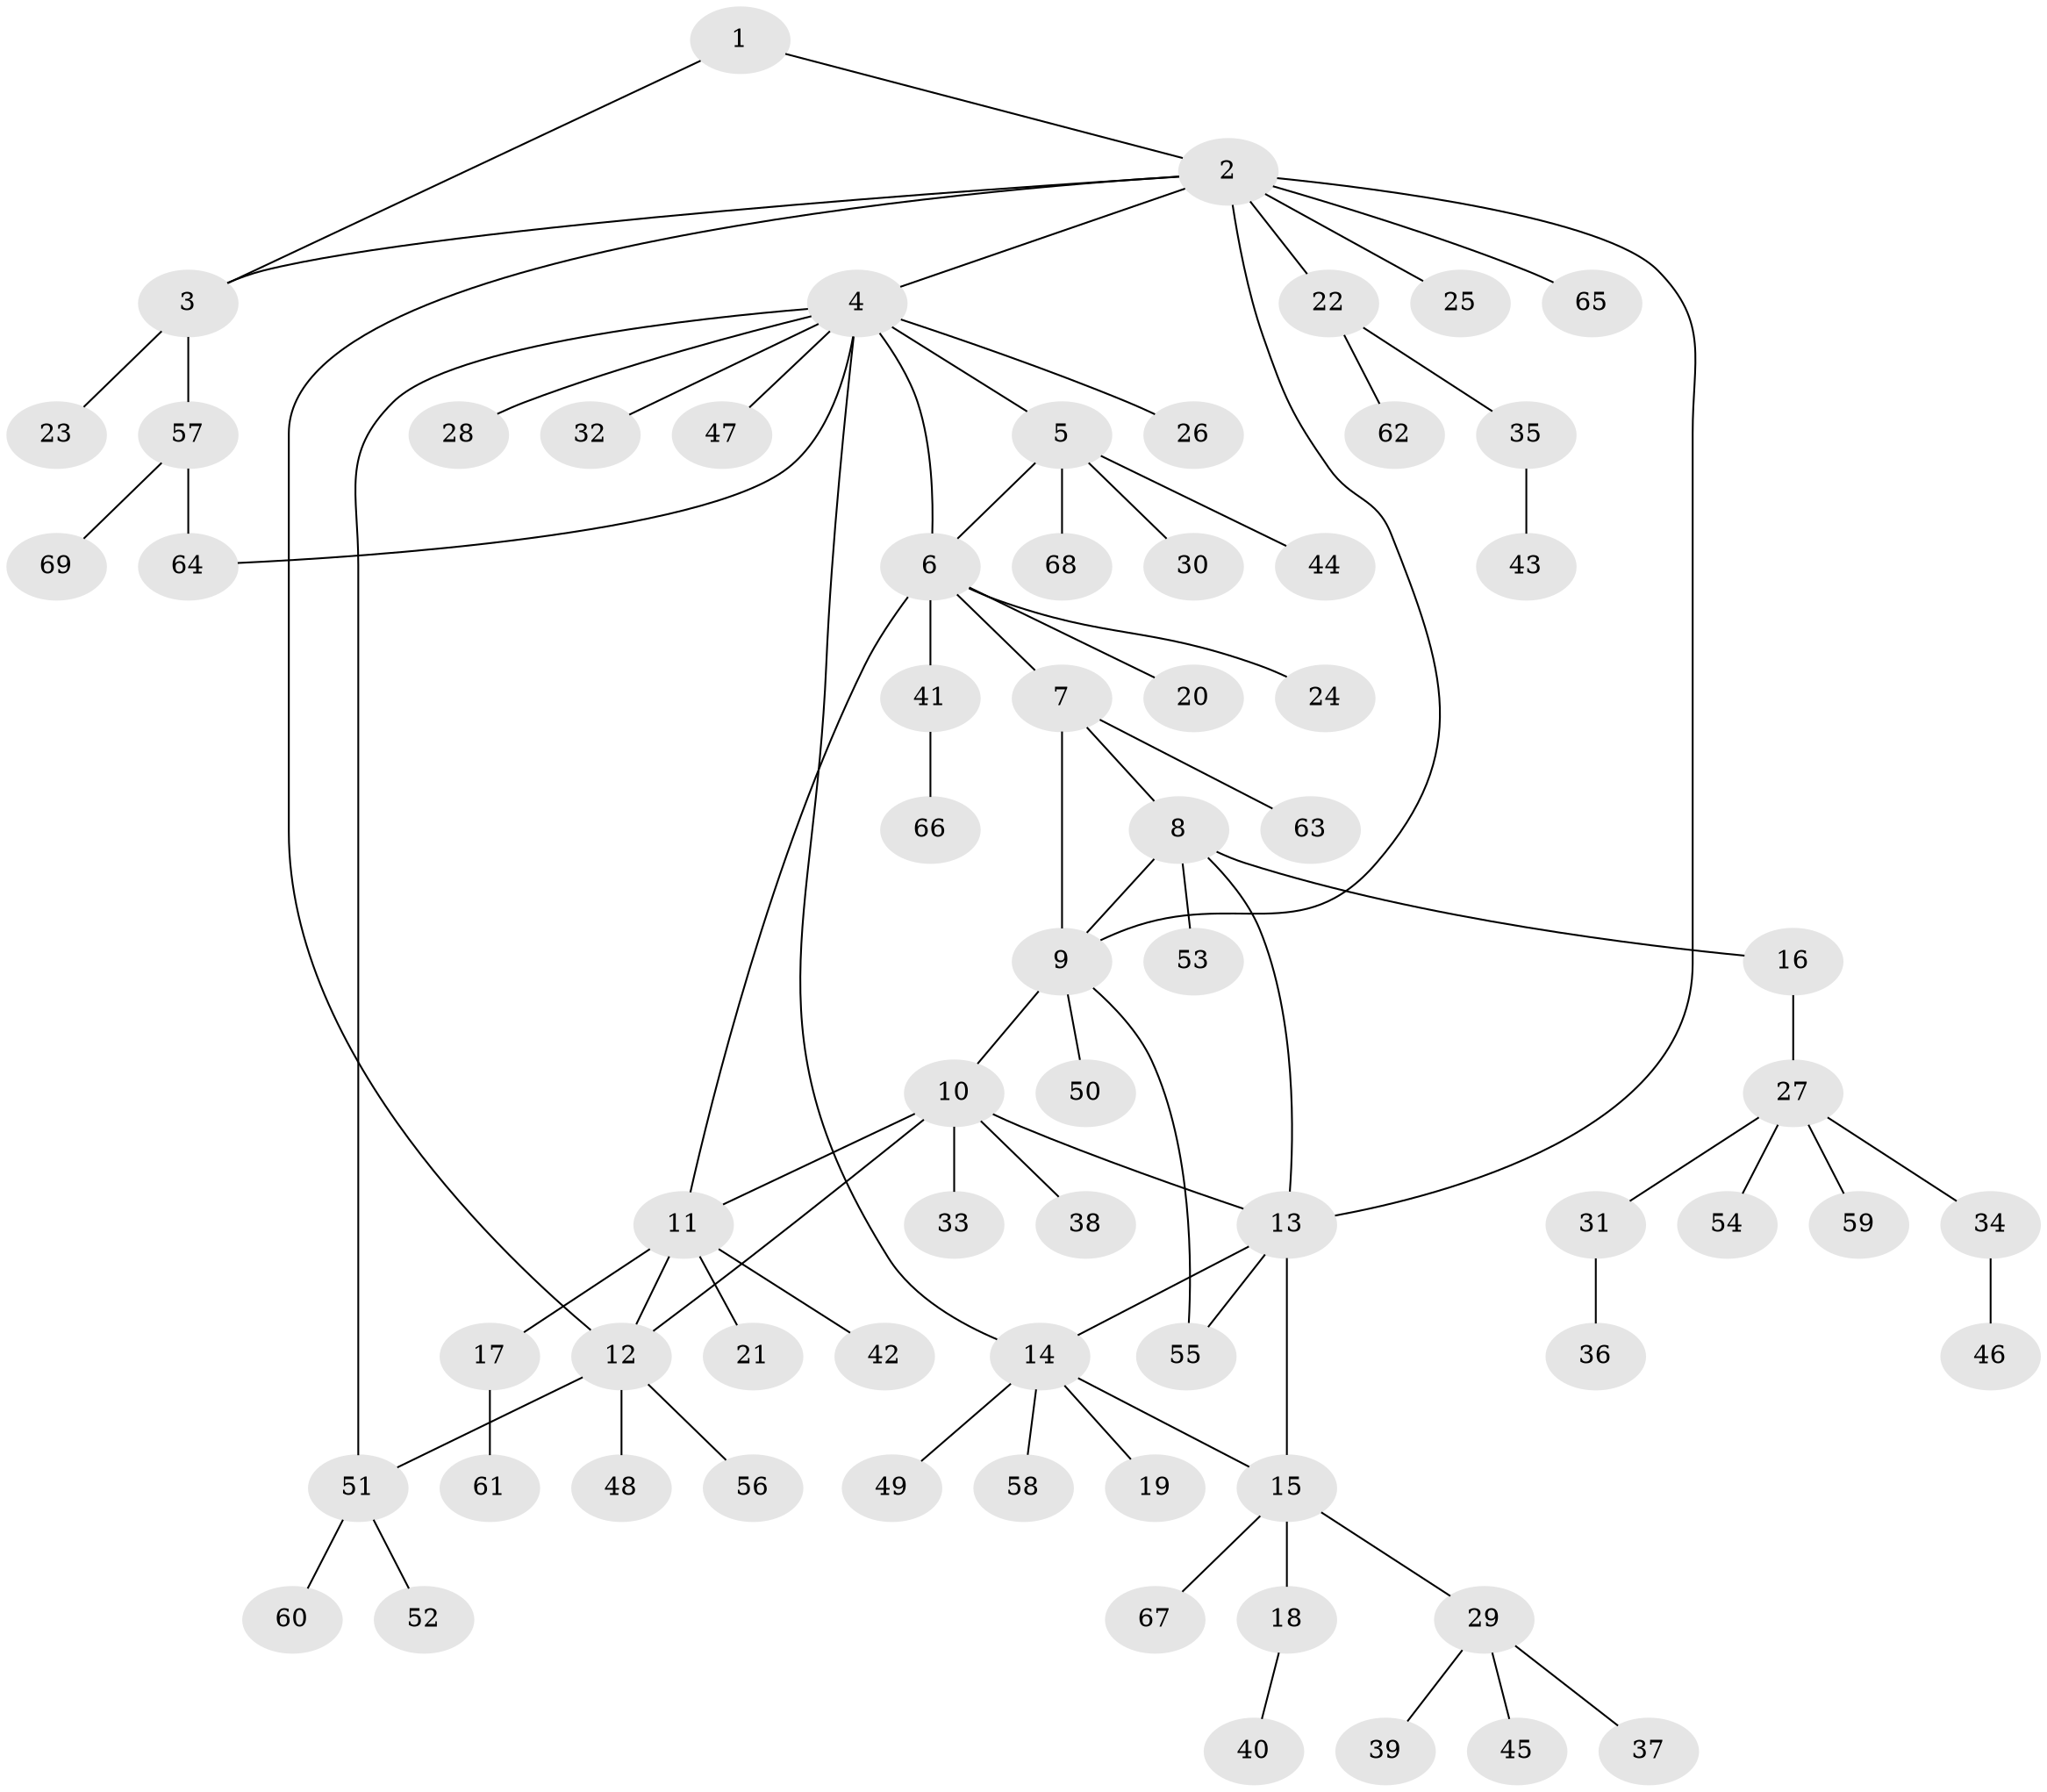 // coarse degree distribution, {18: 0.045454545454545456, 4: 0.045454545454545456, 5: 0.045454545454545456, 2: 0.09090909090909091, 1: 0.7727272727272727}
// Generated by graph-tools (version 1.1) at 2025/19/03/04/25 18:19:51]
// undirected, 69 vertices, 82 edges
graph export_dot {
graph [start="1"]
  node [color=gray90,style=filled];
  1;
  2;
  3;
  4;
  5;
  6;
  7;
  8;
  9;
  10;
  11;
  12;
  13;
  14;
  15;
  16;
  17;
  18;
  19;
  20;
  21;
  22;
  23;
  24;
  25;
  26;
  27;
  28;
  29;
  30;
  31;
  32;
  33;
  34;
  35;
  36;
  37;
  38;
  39;
  40;
  41;
  42;
  43;
  44;
  45;
  46;
  47;
  48;
  49;
  50;
  51;
  52;
  53;
  54;
  55;
  56;
  57;
  58;
  59;
  60;
  61;
  62;
  63;
  64;
  65;
  66;
  67;
  68;
  69;
  1 -- 2;
  1 -- 3;
  2 -- 3;
  2 -- 4;
  2 -- 9;
  2 -- 12;
  2 -- 13;
  2 -- 22;
  2 -- 25;
  2 -- 65;
  3 -- 23;
  3 -- 57;
  4 -- 5;
  4 -- 6;
  4 -- 14;
  4 -- 26;
  4 -- 28;
  4 -- 32;
  4 -- 47;
  4 -- 51;
  4 -- 64;
  5 -- 6;
  5 -- 30;
  5 -- 44;
  5 -- 68;
  6 -- 7;
  6 -- 11;
  6 -- 20;
  6 -- 24;
  6 -- 41;
  7 -- 8;
  7 -- 9;
  7 -- 63;
  8 -- 9;
  8 -- 13;
  8 -- 16;
  8 -- 53;
  9 -- 10;
  9 -- 50;
  9 -- 55;
  10 -- 11;
  10 -- 12;
  10 -- 13;
  10 -- 33;
  10 -- 38;
  11 -- 12;
  11 -- 17;
  11 -- 21;
  11 -- 42;
  12 -- 48;
  12 -- 51;
  12 -- 56;
  13 -- 14;
  13 -- 15;
  13 -- 55;
  14 -- 15;
  14 -- 19;
  14 -- 49;
  14 -- 58;
  15 -- 18;
  15 -- 29;
  15 -- 67;
  16 -- 27;
  17 -- 61;
  18 -- 40;
  22 -- 35;
  22 -- 62;
  27 -- 31;
  27 -- 34;
  27 -- 54;
  27 -- 59;
  29 -- 37;
  29 -- 39;
  29 -- 45;
  31 -- 36;
  34 -- 46;
  35 -- 43;
  41 -- 66;
  51 -- 52;
  51 -- 60;
  57 -- 64;
  57 -- 69;
}
